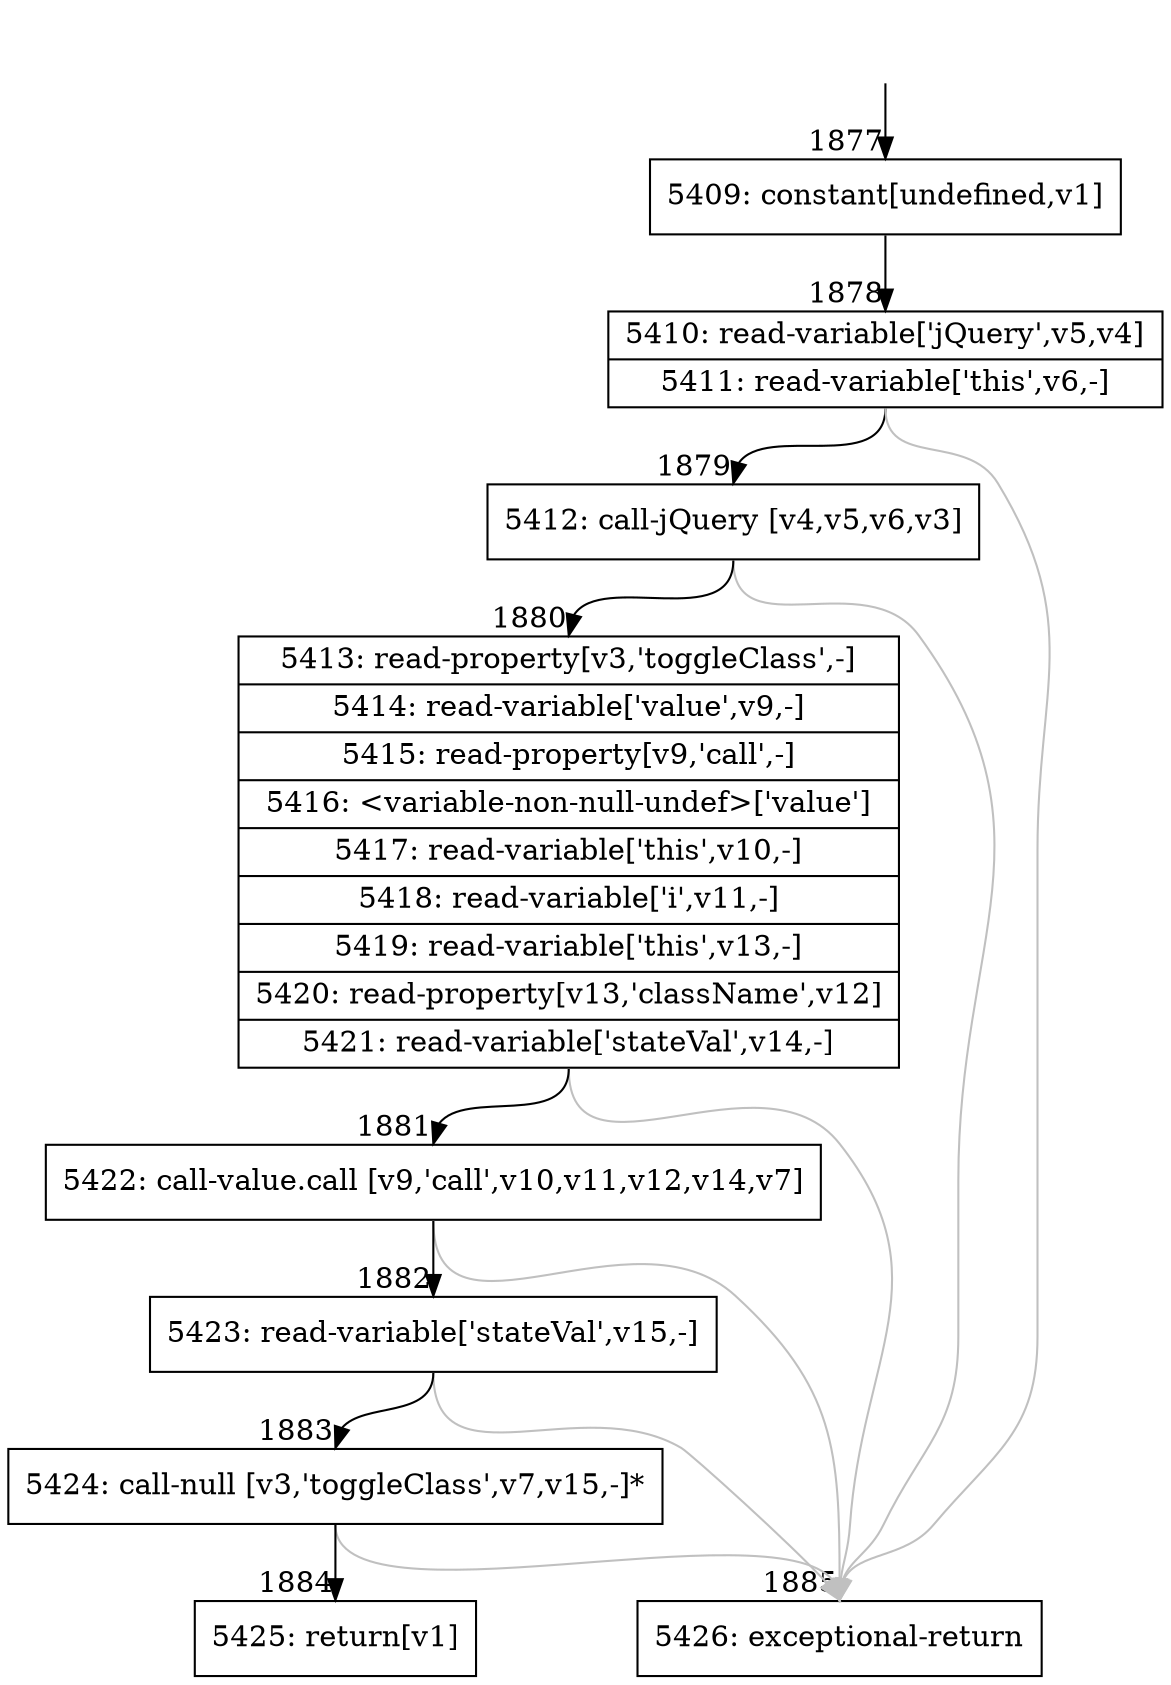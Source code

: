digraph {
rankdir="TD"
BB_entry134[shape=none,label=""];
BB_entry134 -> BB1877 [tailport=s, headport=n, headlabel="    1877"]
BB1877 [shape=record label="{5409: constant[undefined,v1]}" ] 
BB1877 -> BB1878 [tailport=s, headport=n, headlabel="      1878"]
BB1878 [shape=record label="{5410: read-variable['jQuery',v5,v4]|5411: read-variable['this',v6,-]}" ] 
BB1878 -> BB1879 [tailport=s, headport=n, headlabel="      1879"]
BB1878 -> BB1885 [tailport=s, headport=n, color=gray, headlabel="      1885"]
BB1879 [shape=record label="{5412: call-jQuery [v4,v5,v6,v3]}" ] 
BB1879 -> BB1880 [tailport=s, headport=n, headlabel="      1880"]
BB1879 -> BB1885 [tailport=s, headport=n, color=gray]
BB1880 [shape=record label="{5413: read-property[v3,'toggleClass',-]|5414: read-variable['value',v9,-]|5415: read-property[v9,'call',-]|5416: \<variable-non-null-undef\>['value']|5417: read-variable['this',v10,-]|5418: read-variable['i',v11,-]|5419: read-variable['this',v13,-]|5420: read-property[v13,'className',v12]|5421: read-variable['stateVal',v14,-]}" ] 
BB1880 -> BB1881 [tailport=s, headport=n, headlabel="      1881"]
BB1880 -> BB1885 [tailport=s, headport=n, color=gray]
BB1881 [shape=record label="{5422: call-value.call [v9,'call',v10,v11,v12,v14,v7]}" ] 
BB1881 -> BB1882 [tailport=s, headport=n, headlabel="      1882"]
BB1881 -> BB1885 [tailport=s, headport=n, color=gray]
BB1882 [shape=record label="{5423: read-variable['stateVal',v15,-]}" ] 
BB1882 -> BB1883 [tailport=s, headport=n, headlabel="      1883"]
BB1882 -> BB1885 [tailport=s, headport=n, color=gray]
BB1883 [shape=record label="{5424: call-null [v3,'toggleClass',v7,v15,-]*}" ] 
BB1883 -> BB1884 [tailport=s, headport=n, headlabel="      1884"]
BB1883 -> BB1885 [tailport=s, headport=n, color=gray]
BB1884 [shape=record label="{5425: return[v1]}" ] 
BB1885 [shape=record label="{5426: exceptional-return}" ] 
//#$~ 2154
}
